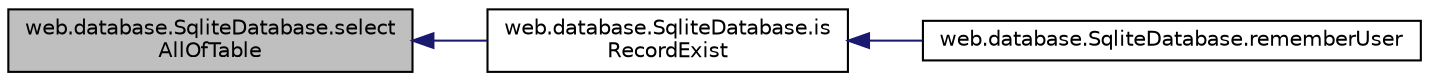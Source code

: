 digraph "web.database.SqliteDatabase.selectAllOfTable"
{
  edge [fontname="Helvetica",fontsize="10",labelfontname="Helvetica",labelfontsize="10"];
  node [fontname="Helvetica",fontsize="10",shape=record];
  rankdir="LR";
  Node1 [label="web.database.SqliteDatabase.select\lAllOfTable",height=0.2,width=0.4,color="black", fillcolor="grey75", style="filled" fontcolor="black"];
  Node1 -> Node2 [dir="back",color="midnightblue",fontsize="10",style="solid",fontname="Helvetica"];
  Node2 [label="web.database.SqliteDatabase.is\lRecordExist",height=0.2,width=0.4,color="black", fillcolor="white", style="filled",URL="$classweb_1_1database_1_1_sqlite_database.html#a529d46c1b86c6e2f3ecbb773c552e085"];
  Node2 -> Node3 [dir="back",color="midnightblue",fontsize="10",style="solid",fontname="Helvetica"];
  Node3 [label="web.database.SqliteDatabase.rememberUser",height=0.2,width=0.4,color="black", fillcolor="white", style="filled",URL="$classweb_1_1database_1_1_sqlite_database.html#a727f95db54db2006a3be8b078e5df8d9"];
}
